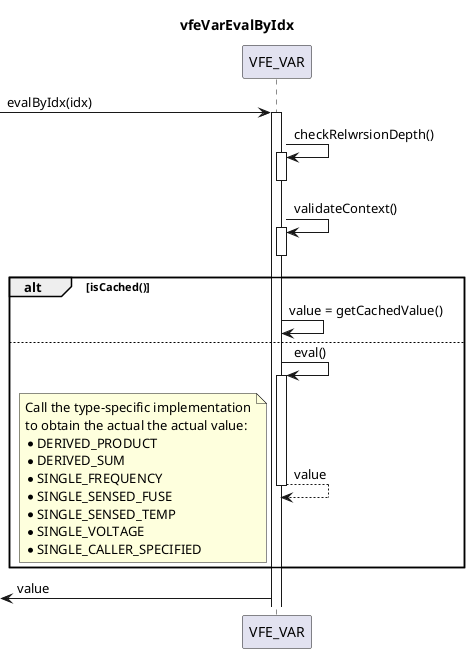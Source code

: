 @startuml
title vfeVarEvalByIdx
[-> VFE_VAR : evalByIdx(idx)
activate VFE_VAR
    VFE_VAR -> VFE_VAR : checkRelwrsionDepth()
    activate VFE_VAR
    deactivate VFE_VAR

    VFE_VAR -> VFE_VAR : validateContext()
    activate VFE_VAR
    deactivate VFE_VAR

    alt isCached()
        VFE_VAR -> VFE_VAR : value = getCachedValue()
    else
        VFE_VAR -> VFE_VAR : eval()
        activate VFE_VAR
            return value
            note left
            Call the type-specific implementation
            to obtain the actual the actual value:
            * DERIVED_PRODUCT
            * DERIVED_SUM
            * SINGLE_FREQUENCY
            * SINGLE_SENSED_FUSE
            * SINGLE_SENSED_TEMP
            * SINGLE_VOLTAGE
            * SINGLE_CALLER_SPECIFIED
            endnote
    end
[<- VFE_VAR : value
@enduml

